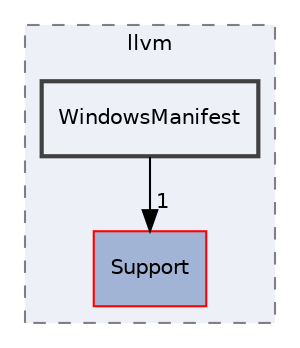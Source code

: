 digraph "include/llvm/WindowsManifest"
{
 // LATEX_PDF_SIZE
  bgcolor="transparent";
  edge [fontname="Helvetica",fontsize="10",labelfontname="Helvetica",labelfontsize="10"];
  node [fontname="Helvetica",fontsize="10",shape="box"];
  compound=true
  subgraph clusterdir_dcde91663b8816e1e2311938ccd8f690 {
    graph [ bgcolor="#edf0f7", pencolor="grey50", style="filled,dashed,", label="llvm", fontname="Helvetica", fontsize="10", URL="dir_dcde91663b8816e1e2311938ccd8f690.html"]
  dir_ae1e398ac700924fa434b51c248a5531 [label="Support", style="filled,", fillcolor="#a2b4d6", color="red", URL="dir_ae1e398ac700924fa434b51c248a5531.html"];
  dir_5a02183734cfc937c04d8da6fac1a1ed [label="WindowsManifest", style="filled,bold,", fillcolor="#edf0f7", color="grey25", URL="dir_5a02183734cfc937c04d8da6fac1a1ed.html"];
  }
  dir_5a02183734cfc937c04d8da6fac1a1ed->dir_ae1e398ac700924fa434b51c248a5531 [headlabel="1", labeldistance=1.5 headhref="dir_000235_000182.html"];
}
